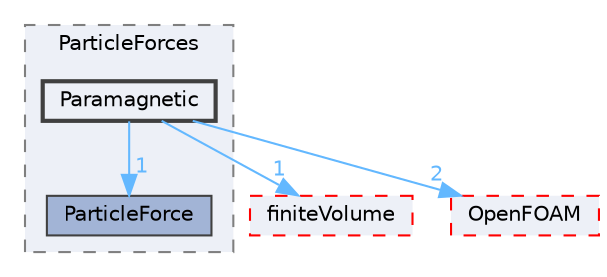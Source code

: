 digraph "src/lagrangian/intermediate/submodels/Kinematic/ParticleForces/Paramagnetic"
{
 // LATEX_PDF_SIZE
  bgcolor="transparent";
  edge [fontname=Helvetica,fontsize=10,labelfontname=Helvetica,labelfontsize=10];
  node [fontname=Helvetica,fontsize=10,shape=box,height=0.2,width=0.4];
  compound=true
  subgraph clusterdir_7880c6dec9d81c909715027e243e12ba {
    graph [ bgcolor="#edf0f7", pencolor="grey50", label="ParticleForces", fontname=Helvetica,fontsize=10 style="filled,dashed", URL="dir_7880c6dec9d81c909715027e243e12ba.html",tooltip=""]
  dir_6ac06ece5f26f1196a12108b46c15ea0 [label="ParticleForce", fillcolor="#a2b4d6", color="grey25", style="filled", URL="dir_6ac06ece5f26f1196a12108b46c15ea0.html",tooltip=""];
  dir_ca6dc2bb1f92af0cb20ed4d61f551a1e [label="Paramagnetic", fillcolor="#edf0f7", color="grey25", style="filled,bold", URL="dir_ca6dc2bb1f92af0cb20ed4d61f551a1e.html",tooltip=""];
  }
  dir_9bd15774b555cf7259a6fa18f99fe99b [label="finiteVolume", fillcolor="#edf0f7", color="red", style="filled,dashed", URL="dir_9bd15774b555cf7259a6fa18f99fe99b.html",tooltip=""];
  dir_c5473ff19b20e6ec4dfe5c310b3778a8 [label="OpenFOAM", fillcolor="#edf0f7", color="red", style="filled,dashed", URL="dir_c5473ff19b20e6ec4dfe5c310b3778a8.html",tooltip=""];
  dir_ca6dc2bb1f92af0cb20ed4d61f551a1e->dir_6ac06ece5f26f1196a12108b46c15ea0 [headlabel="1", labeldistance=1.5 headhref="dir_002782_002799.html" href="dir_002782_002799.html" color="steelblue1" fontcolor="steelblue1"];
  dir_ca6dc2bb1f92af0cb20ed4d61f551a1e->dir_9bd15774b555cf7259a6fa18f99fe99b [headlabel="1", labeldistance=1.5 headhref="dir_002782_001387.html" href="dir_002782_001387.html" color="steelblue1" fontcolor="steelblue1"];
  dir_ca6dc2bb1f92af0cb20ed4d61f551a1e->dir_c5473ff19b20e6ec4dfe5c310b3778a8 [headlabel="2", labeldistance=1.5 headhref="dir_002782_002695.html" href="dir_002782_002695.html" color="steelblue1" fontcolor="steelblue1"];
}
